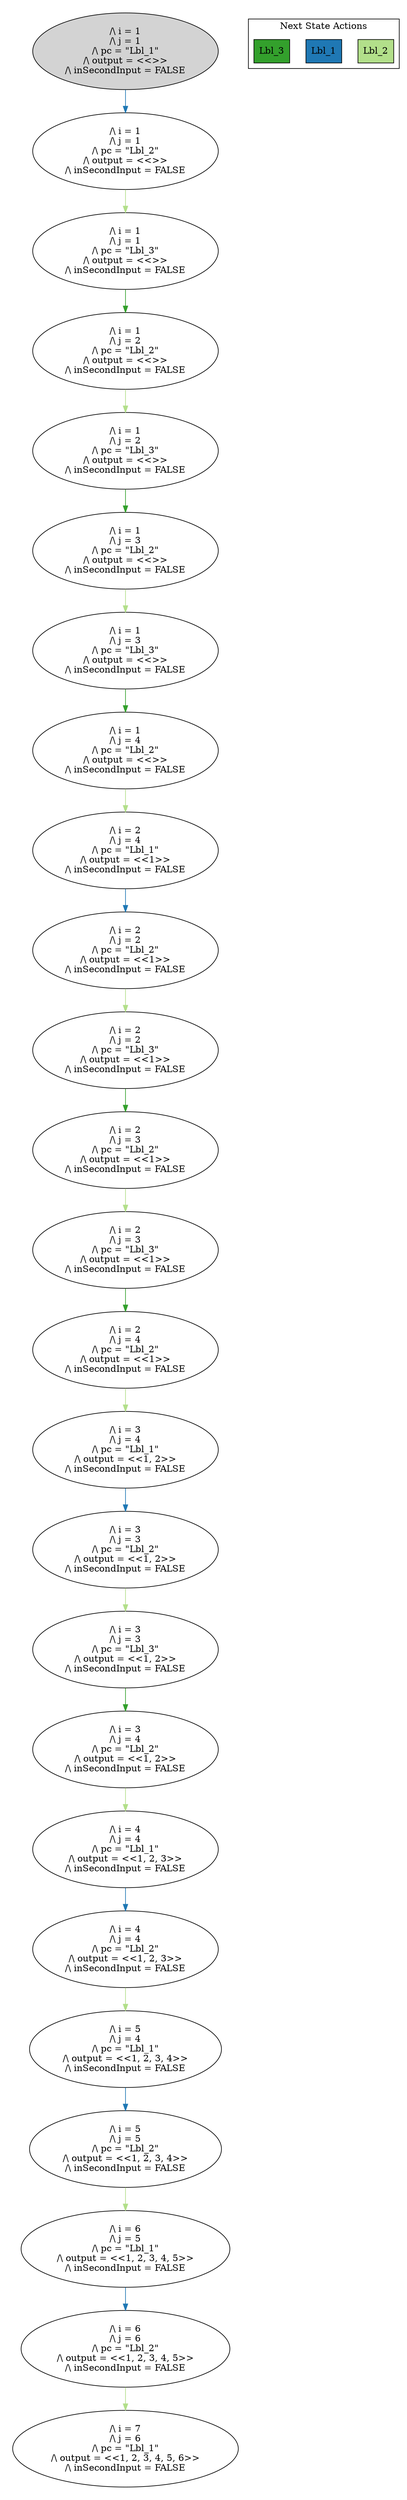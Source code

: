 strict digraph DiskGraph {
edge [colorscheme="paired12"]
nodesep=0.35;
subgraph cluster_graph {
color="white";
-591462713127175400 [label="/\\ i = 1\n/\\ j = 1\n/\\ pc = \"Lbl_1\"\n/\\ output = <<>>\n/\\ inSecondInput = FALSE",style = filled]
-591462713127175400 -> -5594654221418310733 [label="",color="2",fontcolor="2"];
-5594654221418310733 [label="/\\ i = 1\n/\\ j = 1\n/\\ pc = \"Lbl_2\"\n/\\ output = <<>>\n/\\ inSecondInput = FALSE"];
-5594654221418310733 -> 6562141016519760563 [label="",color="3",fontcolor="3"];
6562141016519760563 [label="/\\ i = 1\n/\\ j = 1\n/\\ pc = \"Lbl_3\"\n/\\ output = <<>>\n/\\ inSecondInput = FALSE"];
6562141016519760563 -> -6734203223814685581 [label="",color="4",fontcolor="4"];
-6734203223814685581 [label="/\\ i = 1\n/\\ j = 2\n/\\ pc = \"Lbl_2\"\n/\\ output = <<>>\n/\\ inSecondInput = FALSE"];
-6734203223814685581 -> 5458905928116647283 [label="",color="3",fontcolor="3"];
5458905928116647283 [label="/\\ i = 1\n/\\ j = 2\n/\\ pc = \"Lbl_3\"\n/\\ output = <<>>\n/\\ inSecondInput = FALSE"];
5458905928116647283 -> -5964120439679641293 [label="",color="4",fontcolor="4"];
-5964120439679641293 [label="/\\ i = 1\n/\\ j = 3\n/\\ pc = \"Lbl_2\"\n/\\ output = <<>>\n/\\ inSecondInput = FALSE"];
-5964120439679641293 -> 4931885602328612915 [label="",color="3",fontcolor="3"];
4931885602328612915 [label="/\\ i = 1\n/\\ j = 3\n/\\ pc = \"Lbl_3\"\n/\\ output = <<>>\n/\\ inSecondInput = FALSE"];
4931885602328612915 -> -8995305665141021709 [label="",color="4",fontcolor="4"];
-8995305665141021709 [label="/\\ i = 1\n/\\ j = 4\n/\\ pc = \"Lbl_2\"\n/\\ output = <<>>\n/\\ inSecondInput = FALSE"];
-8995305665141021709 -> 8295178004158994591 [label="",color="3",fontcolor="3"];
8295178004158994591 [label="/\\ i = 2\n/\\ j = 4\n/\\ pc = \"Lbl_1\"\n/\\ output = <<1>>\n/\\ inSecondInput = FALSE"];
8295178004158994591 -> -7449493302294221684 [label="",color="2",fontcolor="2"];
-7449493302294221684 [label="/\\ i = 2\n/\\ j = 2\n/\\ pc = \"Lbl_2\"\n/\\ output = <<1>>\n/\\ inSecondInput = FALSE"];
-7449493302294221684 -> -4901135131449280380 [label="",color="3",fontcolor="3"];
-4901135131449280380 [label="/\\ i = 2\n/\\ j = 2\n/\\ pc = \"Lbl_3\"\n/\\ output = <<1>>\n/\\ inSecondInput = FALSE"];
-4901135131449280380 -> -3498760725071923140 [label="",color="4",fontcolor="4"];
-3498760725071923140 [label="/\\ i = 2\n/\\ j = 3\n/\\ pc = \"Lbl_2\"\n/\\ output = <<1>>\n/\\ inSecondInput = FALSE"];
-3498760725071923140 -> -1435424012009133004 [label="",color="3",fontcolor="3"];
-1435424012009133004 [label="/\\ i = 2\n/\\ j = 3\n/\\ pc = \"Lbl_3\"\n/\\ output = <<1>>\n/\\ inSecondInput = FALSE"];
-1435424012009133004 -> 1634990354730361991 [label="",color="4",fontcolor="4"];
1634990354730361991 [label="/\\ i = 2\n/\\ j = 4\n/\\ pc = \"Lbl_2\"\n/\\ output = <<1>>\n/\\ inSecondInput = FALSE"];
1634990354730361991 -> 3514226208161489953 [label="",color="3",fontcolor="3"];
3514226208161489953 [label="/\\ i = 3\n/\\ j = 4\n/\\ pc = \"Lbl_1\"\n/\\ output = <<1, 2>>\n/\\ inSecondInput = FALSE"];
3514226208161489953 -> -5407205718405427536 [label="",color="2",fontcolor="2"];
-5407205718405427536 [label="/\\ i = 3\n/\\ j = 3\n/\\ pc = \"Lbl_2\"\n/\\ output = <<1, 2>>\n/\\ inSecondInput = FALSE"];
-5407205718405427536 -> 4481493729064952348 [label="",color="3",fontcolor="3"];
4481493729064952348 [label="/\\ i = 3\n/\\ j = 3\n/\\ pc = \"Lbl_3\"\n/\\ output = <<1, 2>>\n/\\ inSecondInput = FALSE"];
4481493729064952348 -> -3330750224143228290 [label="",color="4",fontcolor="4"];
-3330750224143228290 [label="/\\ i = 3\n/\\ j = 4\n/\\ pc = \"Lbl_2\"\n/\\ output = <<1, 2>>\n/\\ inSecondInput = FALSE"];
-3330750224143228290 -> 3999413503970921496 [label="",color="3",fontcolor="3"];
3999413503970921496 [label="/\\ i = 4\n/\\ j = 4\n/\\ pc = \"Lbl_1\"\n/\\ output = <<1, 2, 3>>\n/\\ inSecondInput = FALSE"];
3999413503970921496 -> 2674093580435120756 [label="",color="2",fontcolor="2"];
2674093580435120756 [label="/\\ i = 4\n/\\ j = 4\n/\\ pc = \"Lbl_2\"\n/\\ output = <<1, 2, 3>>\n/\\ inSecondInput = FALSE"];
2674093580435120756 -> 2312982998238505548 [label="",color="3",fontcolor="3"];
2312982998238505548 [label="/\\ i = 5\n/\\ j = 4\n/\\ pc = \"Lbl_1\"\n/\\ output = <<1, 2, 3, 4>>\n/\\ inSecondInput = FALSE"];
2312982998238505548 -> 9016541549446420740 [label="",color="2",fontcolor="2"];
9016541549446420740 [label="/\\ i = 5\n/\\ j = 5\n/\\ pc = \"Lbl_2\"\n/\\ output = <<1, 2, 3, 4>>\n/\\ inSecondInput = FALSE"];
9016541549446420740 -> -8993297737519844949 [label="",color="3",fontcolor="3"];
-8993297737519844949 [label="/\\ i = 6\n/\\ j = 5\n/\\ pc = \"Lbl_1\"\n/\\ output = <<1, 2, 3, 4, 5>>\n/\\ inSecondInput = FALSE"];
-8993297737519844949 -> 778282396981384815 [label="",color="2",fontcolor="2"];
778282396981384815 [label="/\\ i = 6\n/\\ j = 6\n/\\ pc = \"Lbl_2\"\n/\\ output = <<1, 2, 3, 4, 5>>\n/\\ inSecondInput = FALSE"];
778282396981384815 -> 3317253365614751750 [label="",color="3",fontcolor="3"];
3317253365614751750 [label="/\\ i = 7\n/\\ j = 6\n/\\ pc = \"Lbl_1\"\n/\\ output = <<1, 2, 3, 4, 5, 6>>\n/\\ inSecondInput = FALSE"];
{rank = same; -591462713127175400;}
{rank = same; -5594654221418310733;}
{rank = same; 6562141016519760563;}
{rank = same; -6734203223814685581;}
{rank = same; 5458905928116647283;}
{rank = same; -5964120439679641293;}
{rank = same; 4931885602328612915;}
{rank = same; -8995305665141021709;}
{rank = same; 8295178004158994591;}
{rank = same; -7449493302294221684;}
{rank = same; -4901135131449280380;}
{rank = same; -3498760725071923140;}
{rank = same; -1435424012009133004;}
{rank = same; 1634990354730361991;}
{rank = same; 3514226208161489953;}
{rank = same; -5407205718405427536;}
{rank = same; 4481493729064952348;}
{rank = same; -3330750224143228290;}
{rank = same; 3999413503970921496;}
{rank = same; 2674093580435120756;}
{rank = same; 2312982998238505548;}
{rank = same; 9016541549446420740;}
{rank = same; -8993297737519844949;}
{rank = same; 778282396981384815;}
}
subgraph cluster_legend {graph[style=bold];label = "Next State Actions" style="solid"
node [ labeljust="l",colorscheme="paired12",style=filled,shape=record ]
Lbl_2 [label="Lbl_2",fillcolor=3]
Lbl_1 [label="Lbl_1",fillcolor=2]
Lbl_3 [label="Lbl_3",fillcolor=4]
}}